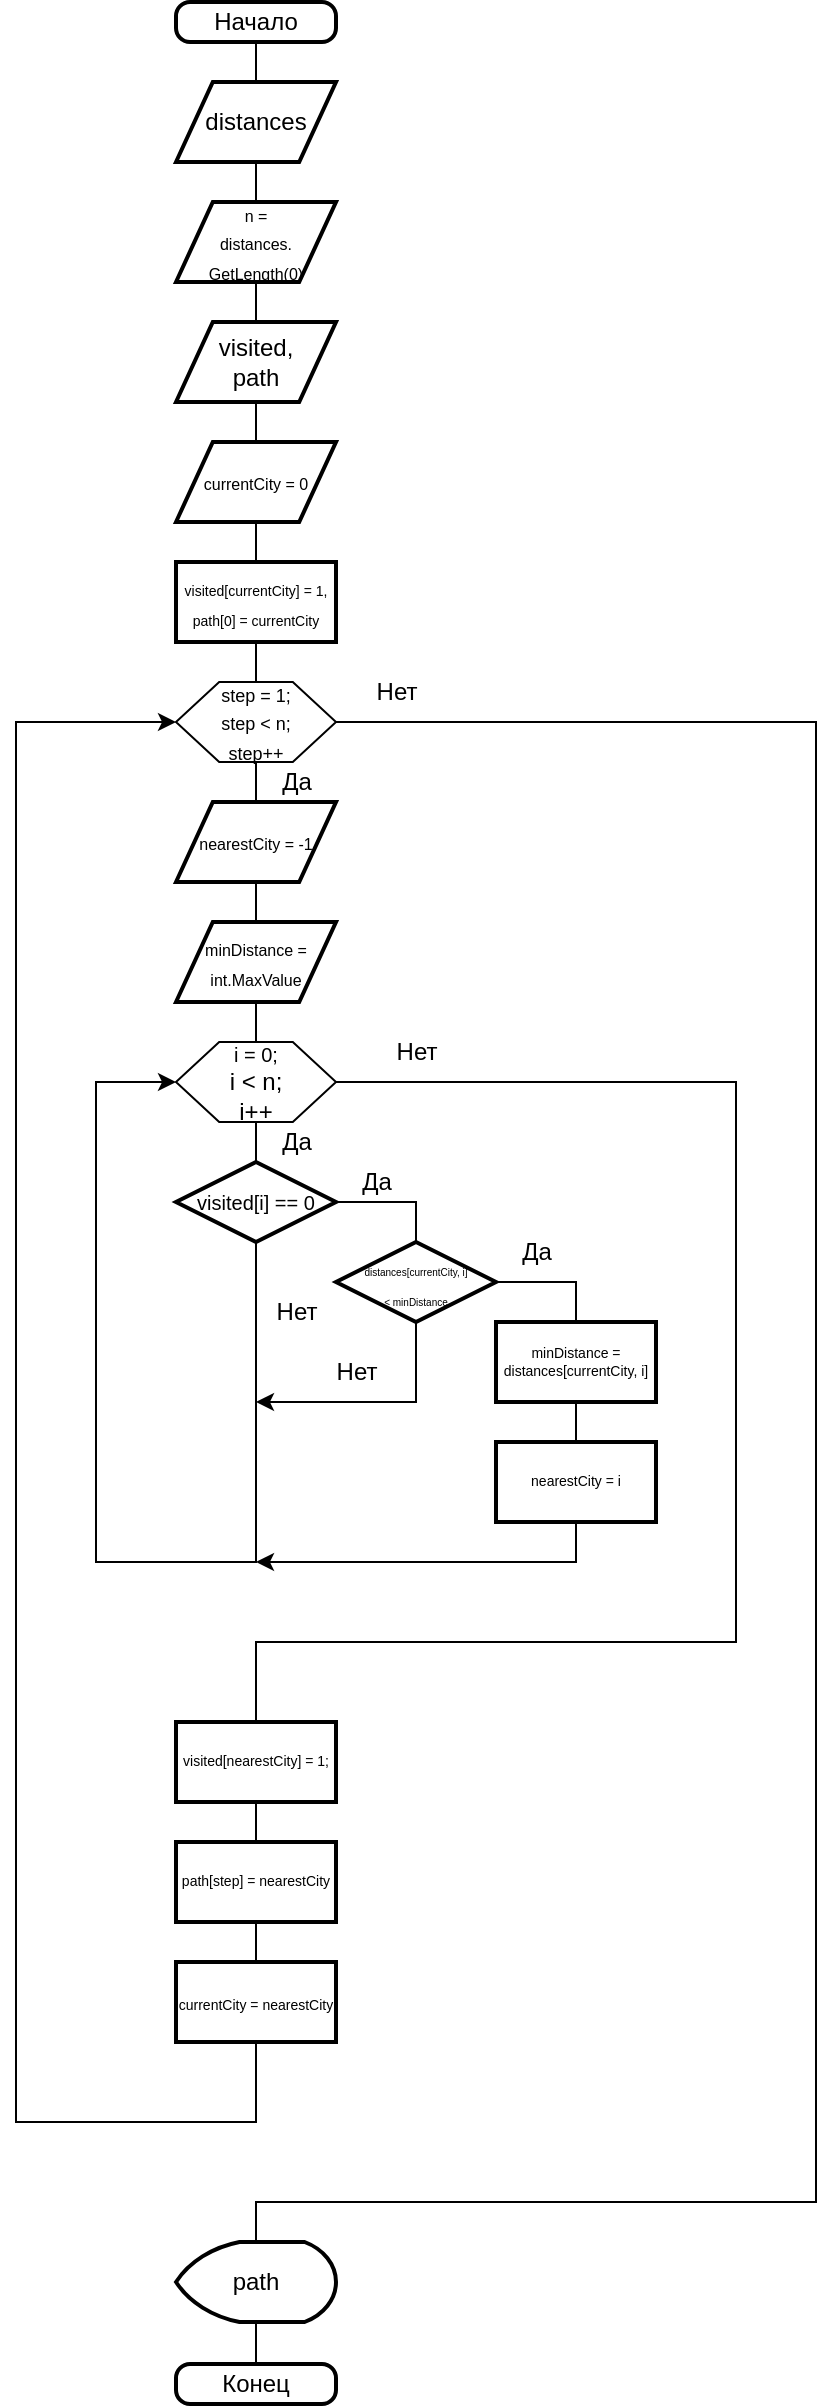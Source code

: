 <mxfile version="23.1.5" type="device">
  <diagram id="C5RBs43oDa-KdzZeNtuy" name="Page-1">
    <mxGraphModel dx="1046" dy="1697" grid="1" gridSize="10" guides="1" tooltips="1" connect="1" arrows="1" fold="1" page="1" pageScale="1" pageWidth="827" pageHeight="1169" math="0" shadow="0">
      <root>
        <mxCell id="WIyWlLk6GJQsqaUBKTNV-0" />
        <mxCell id="WIyWlLk6GJQsqaUBKTNV-1" parent="WIyWlLk6GJQsqaUBKTNV-0" />
        <mxCell id="uY3Pvv1I5CWCGsGGGuJG-32" style="edgeStyle=orthogonalEdgeStyle;rounded=0;orthogonalLoop=1;jettySize=auto;html=1;entryX=0.5;entryY=0;entryDx=0;entryDy=0;endArrow=none;endFill=0;" edge="1" parent="WIyWlLk6GJQsqaUBKTNV-1" source="uY3Pvv1I5CWCGsGGGuJG-3" target="uY3Pvv1I5CWCGsGGGuJG-5">
          <mxGeometry relative="1" as="geometry" />
        </mxCell>
        <mxCell id="uY3Pvv1I5CWCGsGGGuJG-3" value="Начало" style="rounded=1;whiteSpace=wrap;html=1;absoluteArcSize=1;arcSize=14;strokeWidth=2;" vertex="1" parent="WIyWlLk6GJQsqaUBKTNV-1">
          <mxGeometry x="200" y="-20" width="80" height="20" as="geometry" />
        </mxCell>
        <mxCell id="uY3Pvv1I5CWCGsGGGuJG-84" style="edgeStyle=orthogonalEdgeStyle;rounded=0;orthogonalLoop=1;jettySize=auto;html=1;entryX=0.5;entryY=0;entryDx=0;entryDy=0;endArrow=none;endFill=0;" edge="1" parent="WIyWlLk6GJQsqaUBKTNV-1" source="uY3Pvv1I5CWCGsGGGuJG-5" target="uY3Pvv1I5CWCGsGGGuJG-83">
          <mxGeometry relative="1" as="geometry" />
        </mxCell>
        <mxCell id="uY3Pvv1I5CWCGsGGGuJG-5" value="distances" style="shape=parallelogram;html=1;strokeWidth=2;perimeter=parallelogramPerimeter;whiteSpace=wrap;rounded=0;arcSize=12;size=0.23;" vertex="1" parent="WIyWlLk6GJQsqaUBKTNV-1">
          <mxGeometry x="200" y="20" width="80" height="40" as="geometry" />
        </mxCell>
        <mxCell id="uY3Pvv1I5CWCGsGGGuJG-30" style="edgeStyle=orthogonalEdgeStyle;rounded=0;orthogonalLoop=1;jettySize=auto;html=1;entryX=0.5;entryY=0;entryDx=0;entryDy=0;endArrow=none;endFill=0;" edge="1" parent="WIyWlLk6GJQsqaUBKTNV-1" source="uY3Pvv1I5CWCGsGGGuJG-12" target="uY3Pvv1I5CWCGsGGGuJG-14">
          <mxGeometry relative="1" as="geometry" />
        </mxCell>
        <mxCell id="uY3Pvv1I5CWCGsGGGuJG-12" value="visited,&lt;br&gt;path" style="shape=parallelogram;html=1;strokeWidth=2;perimeter=parallelogramPerimeter;whiteSpace=wrap;rounded=0;arcSize=12;size=0.23;" vertex="1" parent="WIyWlLk6GJQsqaUBKTNV-1">
          <mxGeometry x="200" y="140" width="80" height="40" as="geometry" />
        </mxCell>
        <mxCell id="uY3Pvv1I5CWCGsGGGuJG-29" style="edgeStyle=orthogonalEdgeStyle;rounded=0;orthogonalLoop=1;jettySize=auto;html=1;entryX=0.5;entryY=0;entryDx=0;entryDy=0;endArrow=none;endFill=0;" edge="1" parent="WIyWlLk6GJQsqaUBKTNV-1" source="uY3Pvv1I5CWCGsGGGuJG-14" target="uY3Pvv1I5CWCGsGGGuJG-18">
          <mxGeometry relative="1" as="geometry" />
        </mxCell>
        <mxCell id="uY3Pvv1I5CWCGsGGGuJG-14" value="&lt;font style=&quot;font-size: 8px;&quot;&gt;currentCity = 0&lt;/font&gt;" style="shape=parallelogram;html=1;strokeWidth=2;perimeter=parallelogramPerimeter;whiteSpace=wrap;rounded=0;arcSize=12;size=0.23;" vertex="1" parent="WIyWlLk6GJQsqaUBKTNV-1">
          <mxGeometry x="200" y="200" width="80" height="40" as="geometry" />
        </mxCell>
        <mxCell id="uY3Pvv1I5CWCGsGGGuJG-27" style="edgeStyle=orthogonalEdgeStyle;rounded=0;orthogonalLoop=1;jettySize=auto;html=1;entryX=0.5;entryY=0;entryDx=0;entryDy=0;endArrow=none;endFill=0;" edge="1" parent="WIyWlLk6GJQsqaUBKTNV-1" source="uY3Pvv1I5CWCGsGGGuJG-18" target="uY3Pvv1I5CWCGsGGGuJG-21">
          <mxGeometry relative="1" as="geometry" />
        </mxCell>
        <mxCell id="uY3Pvv1I5CWCGsGGGuJG-18" value="&lt;font style=&quot;&quot;&gt;&lt;font style=&quot;font-size: 7px;&quot;&gt;visited[currentCity] = 1,&lt;/font&gt;&lt;br&gt;&lt;span style=&quot;font-size: 7px;&quot;&gt;path[0] = currentCity&lt;/span&gt;&lt;br&gt;&lt;/font&gt;" style="rounded=0;whiteSpace=wrap;html=1;absoluteArcSize=1;arcSize=14;strokeWidth=2;" vertex="1" parent="WIyWlLk6GJQsqaUBKTNV-1">
          <mxGeometry x="200" y="260" width="80" height="40" as="geometry" />
        </mxCell>
        <mxCell id="uY3Pvv1I5CWCGsGGGuJG-38" style="edgeStyle=orthogonalEdgeStyle;rounded=0;orthogonalLoop=1;jettySize=auto;html=1;entryX=0.5;entryY=0;entryDx=0;entryDy=0;endArrow=none;endFill=0;" edge="1" parent="WIyWlLk6GJQsqaUBKTNV-1" source="uY3Pvv1I5CWCGsGGGuJG-21" target="uY3Pvv1I5CWCGsGGGuJG-35">
          <mxGeometry relative="1" as="geometry" />
        </mxCell>
        <mxCell id="uY3Pvv1I5CWCGsGGGuJG-21" value="" style="verticalLabelPosition=bottom;verticalAlign=top;html=1;shape=hexagon;perimeter=hexagonPerimeter2;arcSize=6;size=0.27;" vertex="1" parent="WIyWlLk6GJQsqaUBKTNV-1">
          <mxGeometry x="200" y="320" width="80" height="40" as="geometry" />
        </mxCell>
        <mxCell id="uY3Pvv1I5CWCGsGGGuJG-78" style="edgeStyle=orthogonalEdgeStyle;rounded=0;orthogonalLoop=1;jettySize=auto;html=1;entryX=0.5;entryY=0;entryDx=0;entryDy=0;entryPerimeter=0;endArrow=none;endFill=0;" edge="1" parent="WIyWlLk6GJQsqaUBKTNV-1" target="uY3Pvv1I5CWCGsGGGuJG-79">
          <mxGeometry relative="1" as="geometry">
            <mxPoint x="240" y="1120" as="targetPoint" />
            <mxPoint x="280" y="340" as="sourcePoint" />
            <Array as="points">
              <mxPoint x="520" y="340" />
              <mxPoint x="520" y="1080" />
              <mxPoint x="240" y="1080" />
            </Array>
          </mxGeometry>
        </mxCell>
        <mxCell id="uY3Pvv1I5CWCGsGGGuJG-23" value="&lt;font style=&quot;font-size: 9px;&quot;&gt;step = 1;&lt;br&gt;step &amp;lt; n;&lt;br&gt;step++&lt;/font&gt;" style="text;html=1;align=center;verticalAlign=middle;whiteSpace=wrap;rounded=0;" vertex="1" parent="WIyWlLk6GJQsqaUBKTNV-1">
          <mxGeometry x="210" y="325" width="60" height="30" as="geometry" />
        </mxCell>
        <mxCell id="uY3Pvv1I5CWCGsGGGuJG-40" style="edgeStyle=orthogonalEdgeStyle;rounded=0;orthogonalLoop=1;jettySize=auto;html=1;entryX=0.5;entryY=0;entryDx=0;entryDy=0;endArrow=none;endFill=0;" edge="1" parent="WIyWlLk6GJQsqaUBKTNV-1" source="uY3Pvv1I5CWCGsGGGuJG-35" target="uY3Pvv1I5CWCGsGGGuJG-39">
          <mxGeometry relative="1" as="geometry" />
        </mxCell>
        <mxCell id="uY3Pvv1I5CWCGsGGGuJG-35" value="&lt;font style=&quot;font-size: 8px;&quot;&gt;nearestCity = -1&lt;/font&gt;" style="shape=parallelogram;html=1;strokeWidth=2;perimeter=parallelogramPerimeter;whiteSpace=wrap;rounded=0;arcSize=12;size=0.23;" vertex="1" parent="WIyWlLk6GJQsqaUBKTNV-1">
          <mxGeometry x="200" y="380" width="80" height="40" as="geometry" />
        </mxCell>
        <mxCell id="uY3Pvv1I5CWCGsGGGuJG-43" style="edgeStyle=orthogonalEdgeStyle;rounded=0;orthogonalLoop=1;jettySize=auto;html=1;entryX=0.5;entryY=0;entryDx=0;entryDy=0;endArrow=none;endFill=0;" edge="1" parent="WIyWlLk6GJQsqaUBKTNV-1" source="uY3Pvv1I5CWCGsGGGuJG-39" target="uY3Pvv1I5CWCGsGGGuJG-41">
          <mxGeometry relative="1" as="geometry" />
        </mxCell>
        <mxCell id="uY3Pvv1I5CWCGsGGGuJG-39" value="&lt;font style=&quot;font-size: 8px;&quot;&gt;minDistance = int.MaxValue&lt;/font&gt;" style="shape=parallelogram;html=1;strokeWidth=2;perimeter=parallelogramPerimeter;whiteSpace=wrap;rounded=0;arcSize=12;size=0.23;" vertex="1" parent="WIyWlLk6GJQsqaUBKTNV-1">
          <mxGeometry x="200" y="440" width="80" height="40" as="geometry" />
        </mxCell>
        <mxCell id="uY3Pvv1I5CWCGsGGGuJG-41" value="" style="verticalLabelPosition=bottom;verticalAlign=top;html=1;shape=hexagon;perimeter=hexagonPerimeter2;arcSize=6;size=0.27;" vertex="1" parent="WIyWlLk6GJQsqaUBKTNV-1">
          <mxGeometry x="200" y="500" width="80" height="40" as="geometry" />
        </mxCell>
        <mxCell id="uY3Pvv1I5CWCGsGGGuJG-62" style="edgeStyle=orthogonalEdgeStyle;rounded=0;orthogonalLoop=1;jettySize=auto;html=1;endArrow=none;endFill=0;" edge="1" parent="WIyWlLk6GJQsqaUBKTNV-1">
          <mxGeometry relative="1" as="geometry">
            <mxPoint x="240" y="840" as="targetPoint" />
            <mxPoint x="280" y="520" as="sourcePoint" />
            <Array as="points">
              <mxPoint x="480" y="520" />
              <mxPoint x="480" y="800" />
              <mxPoint x="240" y="800" />
            </Array>
          </mxGeometry>
        </mxCell>
        <mxCell id="uY3Pvv1I5CWCGsGGGuJG-42" value="&lt;font size=&quot;1&quot;&gt;i = 0;&lt;br&gt;&lt;/font&gt;i &amp;lt; n;&lt;br&gt;i++" style="text;html=1;align=center;verticalAlign=middle;whiteSpace=wrap;rounded=0;" vertex="1" parent="WIyWlLk6GJQsqaUBKTNV-1">
          <mxGeometry x="210" y="505" width="60" height="30" as="geometry" />
        </mxCell>
        <mxCell id="uY3Pvv1I5CWCGsGGGuJG-50" style="edgeStyle=orthogonalEdgeStyle;rounded=0;orthogonalLoop=1;jettySize=auto;html=1;entryX=0.5;entryY=0;entryDx=0;entryDy=0;entryPerimeter=0;endArrow=none;endFill=0;" edge="1" parent="WIyWlLk6GJQsqaUBKTNV-1" source="uY3Pvv1I5CWCGsGGGuJG-45" target="uY3Pvv1I5CWCGsGGGuJG-46">
          <mxGeometry relative="1" as="geometry">
            <mxPoint x="320.0" y="580" as="targetPoint" />
            <Array as="points">
              <mxPoint x="320" y="580" />
            </Array>
          </mxGeometry>
        </mxCell>
        <mxCell id="uY3Pvv1I5CWCGsGGGuJG-56" style="edgeStyle=orthogonalEdgeStyle;rounded=0;orthogonalLoop=1;jettySize=auto;html=1;entryX=0;entryY=0.5;entryDx=0;entryDy=0;" edge="1" parent="WIyWlLk6GJQsqaUBKTNV-1" source="uY3Pvv1I5CWCGsGGGuJG-45" target="uY3Pvv1I5CWCGsGGGuJG-41">
          <mxGeometry relative="1" as="geometry">
            <mxPoint x="160" y="520" as="targetPoint" />
            <Array as="points">
              <mxPoint x="240" y="760" />
              <mxPoint x="160" y="760" />
              <mxPoint x="160" y="520" />
            </Array>
          </mxGeometry>
        </mxCell>
        <mxCell id="uY3Pvv1I5CWCGsGGGuJG-45" value="&lt;font style=&quot;font-size: 10px;&quot;&gt;visited[i] == 0&lt;/font&gt;" style="strokeWidth=2;html=1;shape=mxgraph.flowchart.decision;whiteSpace=wrap;" vertex="1" parent="WIyWlLk6GJQsqaUBKTNV-1">
          <mxGeometry x="200" y="560" width="80" height="40" as="geometry" />
        </mxCell>
        <mxCell id="uY3Pvv1I5CWCGsGGGuJG-52" style="edgeStyle=orthogonalEdgeStyle;rounded=0;orthogonalLoop=1;jettySize=auto;html=1;entryX=0.5;entryY=0;entryDx=0;entryDy=0;endArrow=none;endFill=0;" edge="1" parent="WIyWlLk6GJQsqaUBKTNV-1" source="uY3Pvv1I5CWCGsGGGuJG-46" target="uY3Pvv1I5CWCGsGGGuJG-51">
          <mxGeometry relative="1" as="geometry">
            <Array as="points">
              <mxPoint x="400" y="620" />
            </Array>
          </mxGeometry>
        </mxCell>
        <mxCell id="uY3Pvv1I5CWCGsGGGuJG-57" style="edgeStyle=orthogonalEdgeStyle;rounded=0;orthogonalLoop=1;jettySize=auto;html=1;" edge="1" parent="WIyWlLk6GJQsqaUBKTNV-1" source="uY3Pvv1I5CWCGsGGGuJG-46">
          <mxGeometry relative="1" as="geometry">
            <mxPoint x="240" y="680" as="targetPoint" />
            <Array as="points">
              <mxPoint x="320" y="680" />
            </Array>
          </mxGeometry>
        </mxCell>
        <mxCell id="uY3Pvv1I5CWCGsGGGuJG-46" value="&lt;font style=&quot;font-size: 5px;&quot;&gt;distances[currentCity, i]&lt;br&gt;&amp;lt; minDistance&lt;/font&gt;" style="strokeWidth=2;html=1;shape=mxgraph.flowchart.decision;whiteSpace=wrap;" vertex="1" parent="WIyWlLk6GJQsqaUBKTNV-1">
          <mxGeometry x="280" y="600" width="80" height="40" as="geometry" />
        </mxCell>
        <mxCell id="uY3Pvv1I5CWCGsGGGuJG-55" style="edgeStyle=orthogonalEdgeStyle;rounded=0;orthogonalLoop=1;jettySize=auto;html=1;entryX=0.5;entryY=0;entryDx=0;entryDy=0;endArrow=none;endFill=0;" edge="1" parent="WIyWlLk6GJQsqaUBKTNV-1" source="uY3Pvv1I5CWCGsGGGuJG-51" target="uY3Pvv1I5CWCGsGGGuJG-54">
          <mxGeometry relative="1" as="geometry" />
        </mxCell>
        <mxCell id="uY3Pvv1I5CWCGsGGGuJG-51" value="&lt;font style=&quot;font-size: 7px;&quot;&gt;&lt;div&gt;minDistance = distances[currentCity, i]&lt;/div&gt;&lt;/font&gt;" style="rounded=0;whiteSpace=wrap;html=1;absoluteArcSize=1;arcSize=14;strokeWidth=2;" vertex="1" parent="WIyWlLk6GJQsqaUBKTNV-1">
          <mxGeometry x="360" y="640" width="80" height="40" as="geometry" />
        </mxCell>
        <mxCell id="uY3Pvv1I5CWCGsGGGuJG-58" style="edgeStyle=orthogonalEdgeStyle;rounded=0;orthogonalLoop=1;jettySize=auto;html=1;" edge="1" parent="WIyWlLk6GJQsqaUBKTNV-1" source="uY3Pvv1I5CWCGsGGGuJG-54">
          <mxGeometry relative="1" as="geometry">
            <mxPoint x="240" y="760" as="targetPoint" />
            <Array as="points">
              <mxPoint x="400" y="760" />
            </Array>
          </mxGeometry>
        </mxCell>
        <mxCell id="uY3Pvv1I5CWCGsGGGuJG-54" value="&lt;font style=&quot;font-size: 7px;&quot;&gt;&lt;div&gt;nearestCity = i&lt;/div&gt;&lt;/font&gt;" style="rounded=0;whiteSpace=wrap;html=1;absoluteArcSize=1;arcSize=14;strokeWidth=2;" vertex="1" parent="WIyWlLk6GJQsqaUBKTNV-1">
          <mxGeometry x="360" y="700" width="80" height="40" as="geometry" />
        </mxCell>
        <mxCell id="uY3Pvv1I5CWCGsGGGuJG-61" style="edgeStyle=orthogonalEdgeStyle;rounded=0;orthogonalLoop=1;jettySize=auto;html=1;entryX=0.5;entryY=0;entryDx=0;entryDy=0;entryPerimeter=0;endArrow=none;endFill=0;" edge="1" parent="WIyWlLk6GJQsqaUBKTNV-1" source="uY3Pvv1I5CWCGsGGGuJG-41" target="uY3Pvv1I5CWCGsGGGuJG-45">
          <mxGeometry relative="1" as="geometry" />
        </mxCell>
        <mxCell id="uY3Pvv1I5CWCGsGGGuJG-63" value="Да" style="text;html=1;align=center;verticalAlign=middle;resizable=0;points=[];autosize=1;strokeColor=none;fillColor=none;" vertex="1" parent="WIyWlLk6GJQsqaUBKTNV-1">
          <mxGeometry x="280" y="554.5" width="40" height="30" as="geometry" />
        </mxCell>
        <mxCell id="uY3Pvv1I5CWCGsGGGuJG-64" value="Да" style="text;html=1;align=center;verticalAlign=middle;resizable=0;points=[];autosize=1;strokeColor=none;fillColor=none;" vertex="1" parent="WIyWlLk6GJQsqaUBKTNV-1">
          <mxGeometry x="240" y="535" width="40" height="30" as="geometry" />
        </mxCell>
        <mxCell id="uY3Pvv1I5CWCGsGGGuJG-65" value="Да" style="text;html=1;align=center;verticalAlign=middle;resizable=0;points=[];autosize=1;strokeColor=none;fillColor=none;" vertex="1" parent="WIyWlLk6GJQsqaUBKTNV-1">
          <mxGeometry x="360" y="590" width="40" height="30" as="geometry" />
        </mxCell>
        <mxCell id="uY3Pvv1I5CWCGsGGGuJG-66" value="Нет" style="text;html=1;align=center;verticalAlign=middle;resizable=0;points=[];autosize=1;strokeColor=none;fillColor=none;" vertex="1" parent="WIyWlLk6GJQsqaUBKTNV-1">
          <mxGeometry x="300" y="490" width="40" height="30" as="geometry" />
        </mxCell>
        <mxCell id="uY3Pvv1I5CWCGsGGGuJG-67" value="Нет" style="text;html=1;align=center;verticalAlign=middle;resizable=0;points=[];autosize=1;strokeColor=none;fillColor=none;" vertex="1" parent="WIyWlLk6GJQsqaUBKTNV-1">
          <mxGeometry x="270" y="650" width="40" height="30" as="geometry" />
        </mxCell>
        <mxCell id="uY3Pvv1I5CWCGsGGGuJG-68" value="Нет" style="text;html=1;align=center;verticalAlign=middle;resizable=0;points=[];autosize=1;strokeColor=none;fillColor=none;" vertex="1" parent="WIyWlLk6GJQsqaUBKTNV-1">
          <mxGeometry x="240" y="620" width="40" height="30" as="geometry" />
        </mxCell>
        <mxCell id="uY3Pvv1I5CWCGsGGGuJG-70" style="edgeStyle=orthogonalEdgeStyle;rounded=0;orthogonalLoop=1;jettySize=auto;html=1;entryX=0.5;entryY=0;entryDx=0;entryDy=0;endArrow=none;endFill=0;" edge="1" parent="WIyWlLk6GJQsqaUBKTNV-1" source="uY3Pvv1I5CWCGsGGGuJG-69" target="uY3Pvv1I5CWCGsGGGuJG-71">
          <mxGeometry relative="1" as="geometry">
            <mxPoint x="240" y="900" as="targetPoint" />
          </mxGeometry>
        </mxCell>
        <mxCell id="uY3Pvv1I5CWCGsGGGuJG-69" value="&lt;font style=&quot;font-size: 7px;&quot;&gt;&lt;div&gt;visited[nearestCity] = 1;&lt;/div&gt;&lt;/font&gt;" style="rounded=0;whiteSpace=wrap;html=1;absoluteArcSize=1;arcSize=14;strokeWidth=2;" vertex="1" parent="WIyWlLk6GJQsqaUBKTNV-1">
          <mxGeometry x="200" y="840" width="80" height="40" as="geometry" />
        </mxCell>
        <mxCell id="uY3Pvv1I5CWCGsGGGuJG-74" style="edgeStyle=orthogonalEdgeStyle;rounded=0;orthogonalLoop=1;jettySize=auto;html=1;exitX=0.5;exitY=1;exitDx=0;exitDy=0;entryX=0.5;entryY=0;entryDx=0;entryDy=0;endArrow=none;endFill=0;" edge="1" parent="WIyWlLk6GJQsqaUBKTNV-1" source="uY3Pvv1I5CWCGsGGGuJG-71" target="uY3Pvv1I5CWCGsGGGuJG-73">
          <mxGeometry relative="1" as="geometry" />
        </mxCell>
        <mxCell id="uY3Pvv1I5CWCGsGGGuJG-71" value="&lt;font style=&quot;font-size: 7px;&quot;&gt;&lt;div&gt;path[step] = nearestCity&lt;/div&gt;&lt;/font&gt;" style="rounded=0;whiteSpace=wrap;html=1;absoluteArcSize=1;arcSize=14;strokeWidth=2;" vertex="1" parent="WIyWlLk6GJQsqaUBKTNV-1">
          <mxGeometry x="200" y="900" width="80" height="40" as="geometry" />
        </mxCell>
        <mxCell id="uY3Pvv1I5CWCGsGGGuJG-76" style="edgeStyle=orthogonalEdgeStyle;rounded=0;orthogonalLoop=1;jettySize=auto;html=1;entryX=0;entryY=0.5;entryDx=0;entryDy=0;" edge="1" parent="WIyWlLk6GJQsqaUBKTNV-1" source="uY3Pvv1I5CWCGsGGGuJG-73" target="uY3Pvv1I5CWCGsGGGuJG-21">
          <mxGeometry relative="1" as="geometry">
            <mxPoint x="120" y="340" as="targetPoint" />
            <Array as="points">
              <mxPoint x="240" y="1040" />
              <mxPoint x="120" y="1040" />
              <mxPoint x="120" y="340" />
            </Array>
          </mxGeometry>
        </mxCell>
        <mxCell id="uY3Pvv1I5CWCGsGGGuJG-73" value="&lt;font style=&quot;font-size: 7px;&quot;&gt;currentCity = nearestCity&lt;br&gt;&lt;/font&gt;" style="rounded=0;whiteSpace=wrap;html=1;absoluteArcSize=1;arcSize=14;strokeWidth=2;" vertex="1" parent="WIyWlLk6GJQsqaUBKTNV-1">
          <mxGeometry x="200" y="960" width="80" height="40" as="geometry" />
        </mxCell>
        <mxCell id="uY3Pvv1I5CWCGsGGGuJG-77" value="Да" style="text;html=1;align=center;verticalAlign=middle;resizable=0;points=[];autosize=1;strokeColor=none;fillColor=none;" vertex="1" parent="WIyWlLk6GJQsqaUBKTNV-1">
          <mxGeometry x="240" y="355" width="40" height="30" as="geometry" />
        </mxCell>
        <mxCell id="uY3Pvv1I5CWCGsGGGuJG-81" style="edgeStyle=orthogonalEdgeStyle;rounded=0;orthogonalLoop=1;jettySize=auto;html=1;entryX=0.5;entryY=0;entryDx=0;entryDy=0;endArrow=none;endFill=0;" edge="1" parent="WIyWlLk6GJQsqaUBKTNV-1" source="uY3Pvv1I5CWCGsGGGuJG-79" target="uY3Pvv1I5CWCGsGGGuJG-80">
          <mxGeometry relative="1" as="geometry" />
        </mxCell>
        <mxCell id="uY3Pvv1I5CWCGsGGGuJG-79" value="path" style="strokeWidth=2;html=1;shape=mxgraph.flowchart.display;whiteSpace=wrap;" vertex="1" parent="WIyWlLk6GJQsqaUBKTNV-1">
          <mxGeometry x="200" y="1100" width="80" height="40" as="geometry" />
        </mxCell>
        <mxCell id="uY3Pvv1I5CWCGsGGGuJG-80" value="Конец" style="rounded=1;whiteSpace=wrap;html=1;absoluteArcSize=1;arcSize=14;strokeWidth=2;" vertex="1" parent="WIyWlLk6GJQsqaUBKTNV-1">
          <mxGeometry x="200" y="1161" width="80" height="20" as="geometry" />
        </mxCell>
        <mxCell id="uY3Pvv1I5CWCGsGGGuJG-82" value="Нет" style="text;html=1;align=center;verticalAlign=middle;resizable=0;points=[];autosize=1;strokeColor=none;fillColor=none;" vertex="1" parent="WIyWlLk6GJQsqaUBKTNV-1">
          <mxGeometry x="290" y="310" width="40" height="30" as="geometry" />
        </mxCell>
        <mxCell id="uY3Pvv1I5CWCGsGGGuJG-85" style="edgeStyle=orthogonalEdgeStyle;rounded=0;orthogonalLoop=1;jettySize=auto;html=1;entryX=0.5;entryY=0;entryDx=0;entryDy=0;endArrow=none;endFill=0;" edge="1" parent="WIyWlLk6GJQsqaUBKTNV-1" source="uY3Pvv1I5CWCGsGGGuJG-83" target="uY3Pvv1I5CWCGsGGGuJG-12">
          <mxGeometry relative="1" as="geometry" />
        </mxCell>
        <mxCell id="uY3Pvv1I5CWCGsGGGuJG-83" value="&lt;font style=&quot;font-size: 8px;&quot;&gt;n =&lt;br&gt;distances.&lt;br&gt;GetLength(0)&lt;/font&gt;" style="shape=parallelogram;html=1;strokeWidth=2;perimeter=parallelogramPerimeter;whiteSpace=wrap;rounded=0;arcSize=12;size=0.23;" vertex="1" parent="WIyWlLk6GJQsqaUBKTNV-1">
          <mxGeometry x="200" y="80" width="80" height="40" as="geometry" />
        </mxCell>
      </root>
    </mxGraphModel>
  </diagram>
</mxfile>
